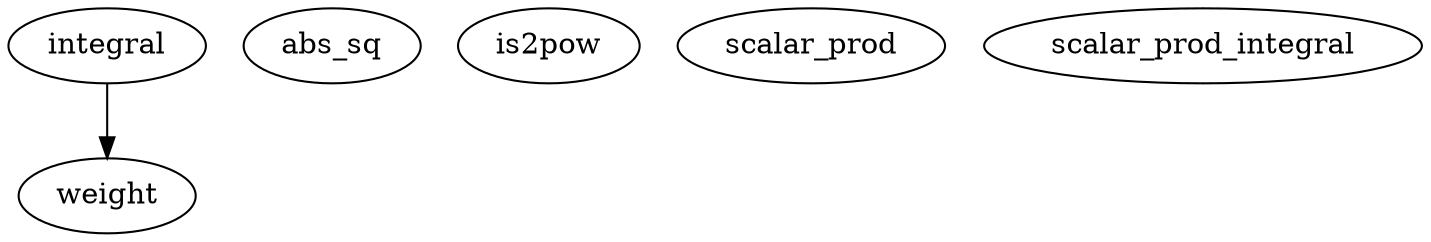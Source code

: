 /* Created by mdot for Matlab */
digraph m2html {
  integral -> weight;

  abs_sq [URL="abs_sq.html"];
  integral [URL="integral.html"];
  is2pow [URL="is2pow.html"];
  scalar_prod [URL="scalar_prod.html"];
  scalar_prod_integral [URL="scalar_prod_integral.html"];
  weight [URL="weight.html"];
}